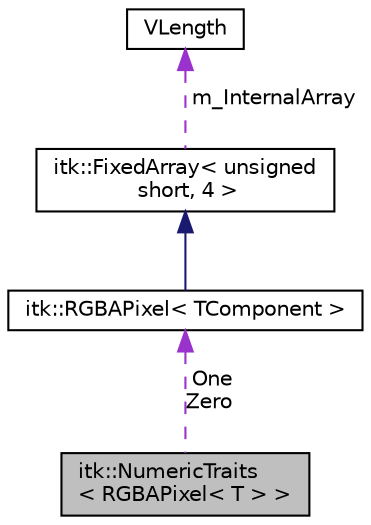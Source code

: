 digraph "itk::NumericTraits&lt; RGBAPixel&lt; T &gt; &gt;"
{
 // LATEX_PDF_SIZE
  edge [fontname="Helvetica",fontsize="10",labelfontname="Helvetica",labelfontsize="10"];
  node [fontname="Helvetica",fontsize="10",shape=record];
  Node1 [label="itk::NumericTraits\l\< RGBAPixel\< T \> \>",height=0.2,width=0.4,color="black", fillcolor="grey75", style="filled", fontcolor="black",tooltip="Define numeric traits for RGBAPixel."];
  Node2 -> Node1 [dir="back",color="darkorchid3",fontsize="10",style="dashed",label=" One\nZero" ,fontname="Helvetica"];
  Node2 [label="itk::RGBAPixel\< TComponent \>",height=0.2,width=0.4,color="black", fillcolor="white", style="filled",URL="$classitk_1_1RGBAPixel.html",tooltip="Represent Red, Green, Blue and Alpha components for color images."];
  Node3 -> Node2 [dir="back",color="midnightblue",fontsize="10",style="solid",fontname="Helvetica"];
  Node3 [label="itk::FixedArray\< unsigned\l short, 4 \>",height=0.2,width=0.4,color="black", fillcolor="white", style="filled",URL="$classitk_1_1FixedArray.html",tooltip=" "];
  Node4 -> Node3 [dir="back",color="darkorchid3",fontsize="10",style="dashed",label=" m_InternalArray" ,fontname="Helvetica"];
  Node4 [label="VLength",height=0.2,width=0.4,color="black", fillcolor="white", style="filled",URL="$classVLength.html",tooltip=" "];
}
